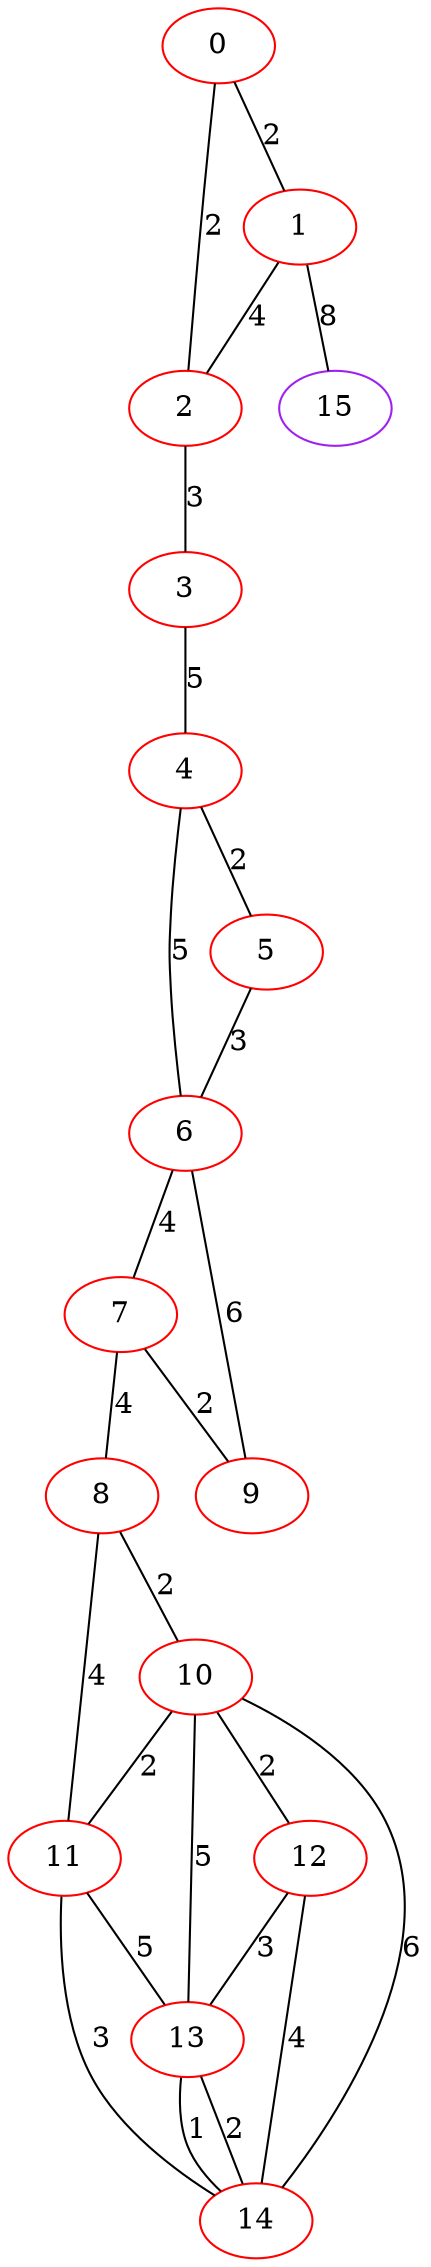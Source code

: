 graph "" {
0 [color=red, weight=1];
1 [color=red, weight=1];
2 [color=red, weight=1];
3 [color=red, weight=1];
4 [color=red, weight=1];
5 [color=red, weight=1];
6 [color=red, weight=1];
7 [color=red, weight=1];
8 [color=red, weight=1];
9 [color=red, weight=1];
10 [color=red, weight=1];
11 [color=red, weight=1];
12 [color=red, weight=1];
13 [color=red, weight=1];
14 [color=red, weight=1];
15 [color=purple, weight=4];
0 -- 1  [key=0, label=2];
0 -- 2  [key=0, label=2];
1 -- 2  [key=0, label=4];
1 -- 15  [key=0, label=8];
2 -- 3  [key=0, label=3];
3 -- 4  [key=0, label=5];
4 -- 5  [key=0, label=2];
4 -- 6  [key=0, label=5];
5 -- 6  [key=0, label=3];
6 -- 9  [key=0, label=6];
6 -- 7  [key=0, label=4];
7 -- 8  [key=0, label=4];
7 -- 9  [key=0, label=2];
8 -- 10  [key=0, label=2];
8 -- 11  [key=0, label=4];
10 -- 11  [key=0, label=2];
10 -- 12  [key=0, label=2];
10 -- 13  [key=0, label=5];
10 -- 14  [key=0, label=6];
11 -- 13  [key=0, label=5];
11 -- 14  [key=0, label=3];
12 -- 13  [key=0, label=3];
12 -- 14  [key=0, label=4];
13 -- 14  [key=0, label=2];
13 -- 14  [key=1, label=1];
}
